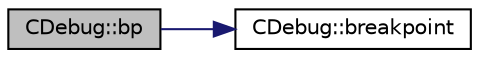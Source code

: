 digraph "CDebug::bp"
{
  edge [fontname="Helvetica",fontsize="10",labelfontname="Helvetica",labelfontsize="10"];
  node [fontname="Helvetica",fontsize="10",shape=record];
  rankdir="LR";
  Node1 [label="CDebug::bp",height=0.2,width=0.4,color="black", fillcolor="grey75", style="filled" fontcolor="black"];
  Node1 -> Node2 [color="midnightblue",fontsize="10",style="solid",fontname="Helvetica"];
  Node2 [label="CDebug::breakpoint",height=0.2,width=0.4,color="black", fillcolor="white", style="filled",URL="$d4/d37/class_c_debug.html#a260233f4b1d98901555a249c3f7ad7be"];
}

